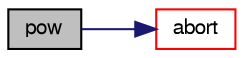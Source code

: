 digraph "pow"
{
  bgcolor="transparent";
  edge [fontname="FreeSans",fontsize="10",labelfontname="FreeSans",labelfontsize="10"];
  node [fontname="FreeSans",fontsize="10",shape=record];
  rankdir="LR";
  Node116896 [label="pow",height=0.2,width=0.4,color="black", fillcolor="grey75", style="filled", fontcolor="black"];
  Node116896 -> Node116897 [color="midnightblue",fontsize="10",style="solid",fontname="FreeSans"];
  Node116897 [label="abort",height=0.2,width=0.4,color="red",URL="$a21124.html#a447107a607d03e417307c203fa5fb44b"];
}
